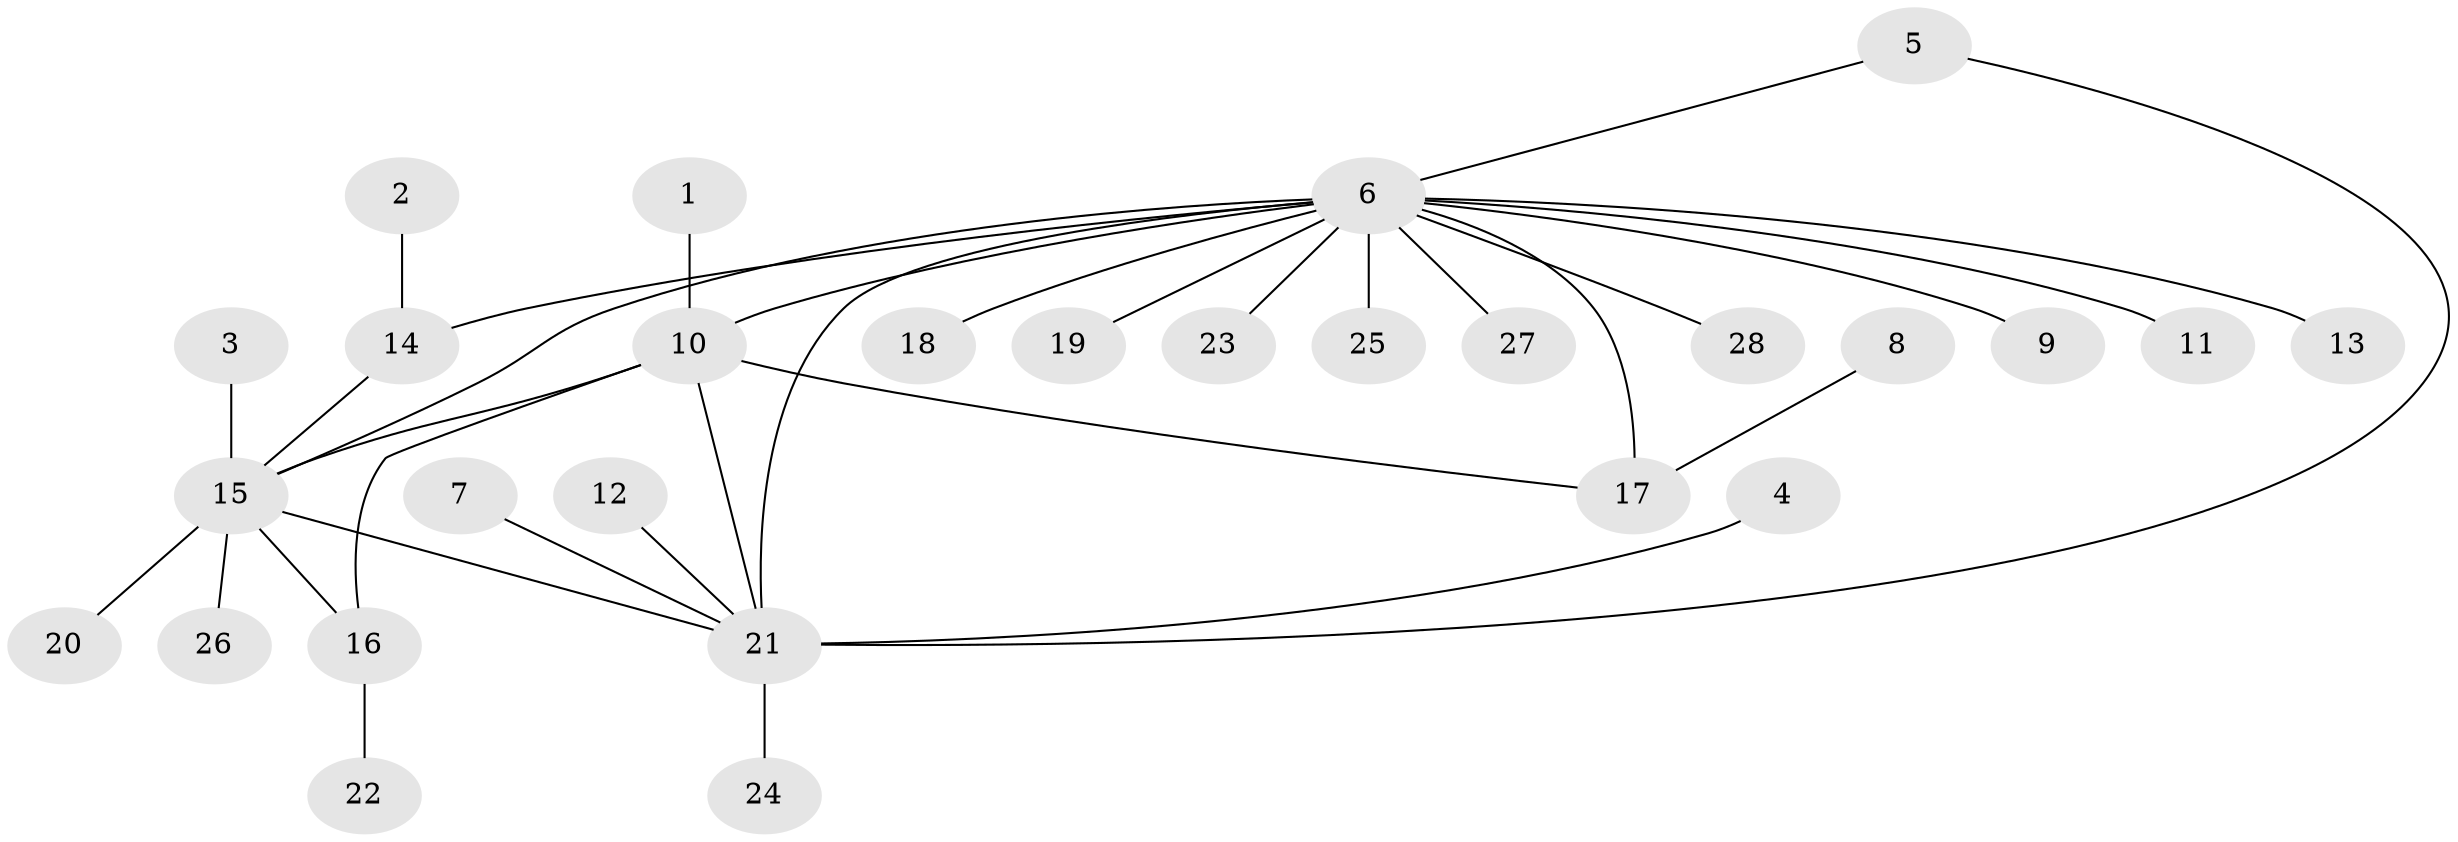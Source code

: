 // original degree distribution, {6: 0.019230769230769232, 8: 0.038461538461538464, 7: 0.038461538461538464, 4: 0.038461538461538464, 3: 0.09615384615384616, 10: 0.019230769230769232, 5: 0.038461538461538464, 2: 0.15384615384615385, 1: 0.5576923076923077}
// Generated by graph-tools (version 1.1) at 2025/26/03/09/25 03:26:46]
// undirected, 28 vertices, 34 edges
graph export_dot {
graph [start="1"]
  node [color=gray90,style=filled];
  1;
  2;
  3;
  4;
  5;
  6;
  7;
  8;
  9;
  10;
  11;
  12;
  13;
  14;
  15;
  16;
  17;
  18;
  19;
  20;
  21;
  22;
  23;
  24;
  25;
  26;
  27;
  28;
  1 -- 10 [weight=1.0];
  2 -- 14 [weight=1.0];
  3 -- 15 [weight=1.0];
  4 -- 21 [weight=1.0];
  5 -- 6 [weight=1.0];
  5 -- 21 [weight=1.0];
  6 -- 9 [weight=1.0];
  6 -- 10 [weight=2.0];
  6 -- 11 [weight=1.0];
  6 -- 13 [weight=1.0];
  6 -- 14 [weight=1.0];
  6 -- 15 [weight=1.0];
  6 -- 17 [weight=2.0];
  6 -- 18 [weight=1.0];
  6 -- 19 [weight=1.0];
  6 -- 21 [weight=2.0];
  6 -- 23 [weight=1.0];
  6 -- 25 [weight=1.0];
  6 -- 27 [weight=2.0];
  6 -- 28 [weight=1.0];
  7 -- 21 [weight=1.0];
  8 -- 17 [weight=1.0];
  10 -- 15 [weight=1.0];
  10 -- 16 [weight=1.0];
  10 -- 17 [weight=1.0];
  10 -- 21 [weight=1.0];
  12 -- 21 [weight=1.0];
  14 -- 15 [weight=1.0];
  15 -- 16 [weight=1.0];
  15 -- 20 [weight=1.0];
  15 -- 21 [weight=1.0];
  15 -- 26 [weight=1.0];
  16 -- 22 [weight=1.0];
  21 -- 24 [weight=1.0];
}
